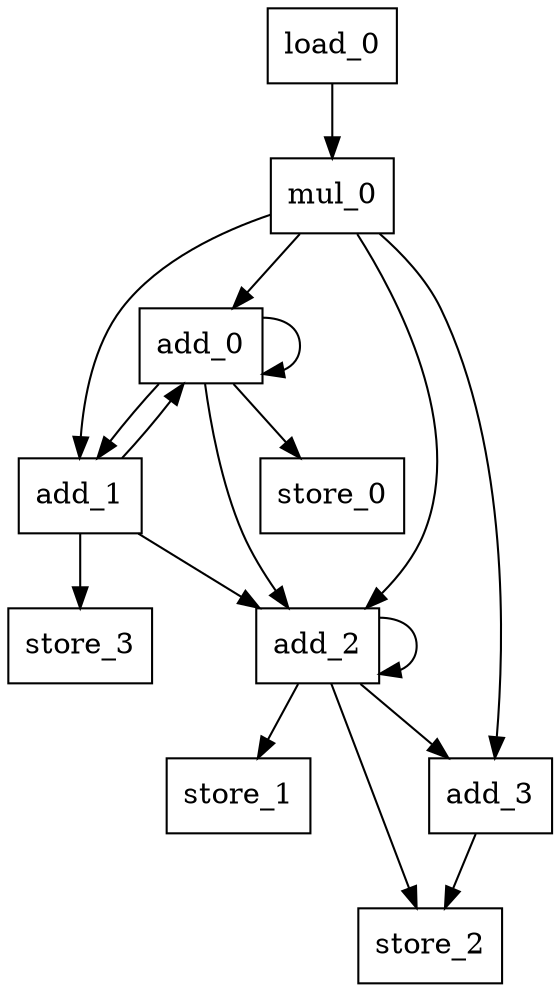 digraph G{
	add_0[label="add_0";shape=rectangle];
	add_1[label="add_1";shape=rectangle];
	add_2[label="add_2";shape=rectangle];
	add_3[label="add_3";shape=rectangle];
	mul_0[label="mul_0";shape=rectangle];
	load_0[label="load_0";shape=rectangle];
	store_0[label="store_0";shape=rectangle];
	store_1[label="store_1";shape=rectangle];
	store_2[label="store_2";shape=rectangle];
	store_3[label="store_3";shape=rectangle];
add_0->add_0;
add_0->add_1;
add_0->add_2;
add_0->store_0;
add_1->add_0;
add_1->add_2;
add_1->store_3;
add_2->add_2;
add_2->add_3;
add_2->store_1;
add_2->store_2;
add_3->store_2;
load_0->mul_0;
mul_0->add_0;
mul_0->add_1;
mul_0->add_2;
mul_0->add_3;
}
